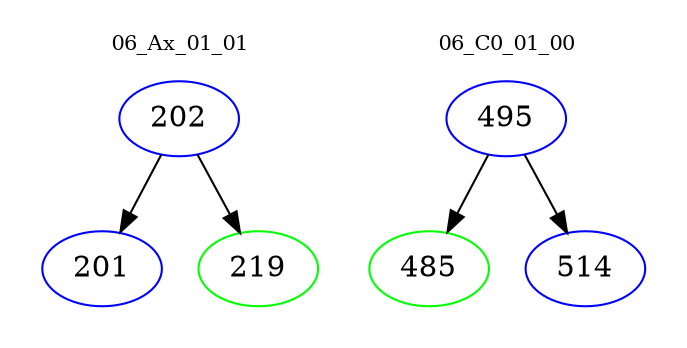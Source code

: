 digraph{
subgraph cluster_0 {
color = white
label = "06_Ax_01_01";
fontsize=10;
T0_202 [label="202", color="blue"]
T0_202 -> T0_201 [color="black"]
T0_201 [label="201", color="blue"]
T0_202 -> T0_219 [color="black"]
T0_219 [label="219", color="green"]
}
subgraph cluster_1 {
color = white
label = "06_C0_01_00";
fontsize=10;
T1_495 [label="495", color="blue"]
T1_495 -> T1_485 [color="black"]
T1_485 [label="485", color="green"]
T1_495 -> T1_514 [color="black"]
T1_514 [label="514", color="blue"]
}
}
